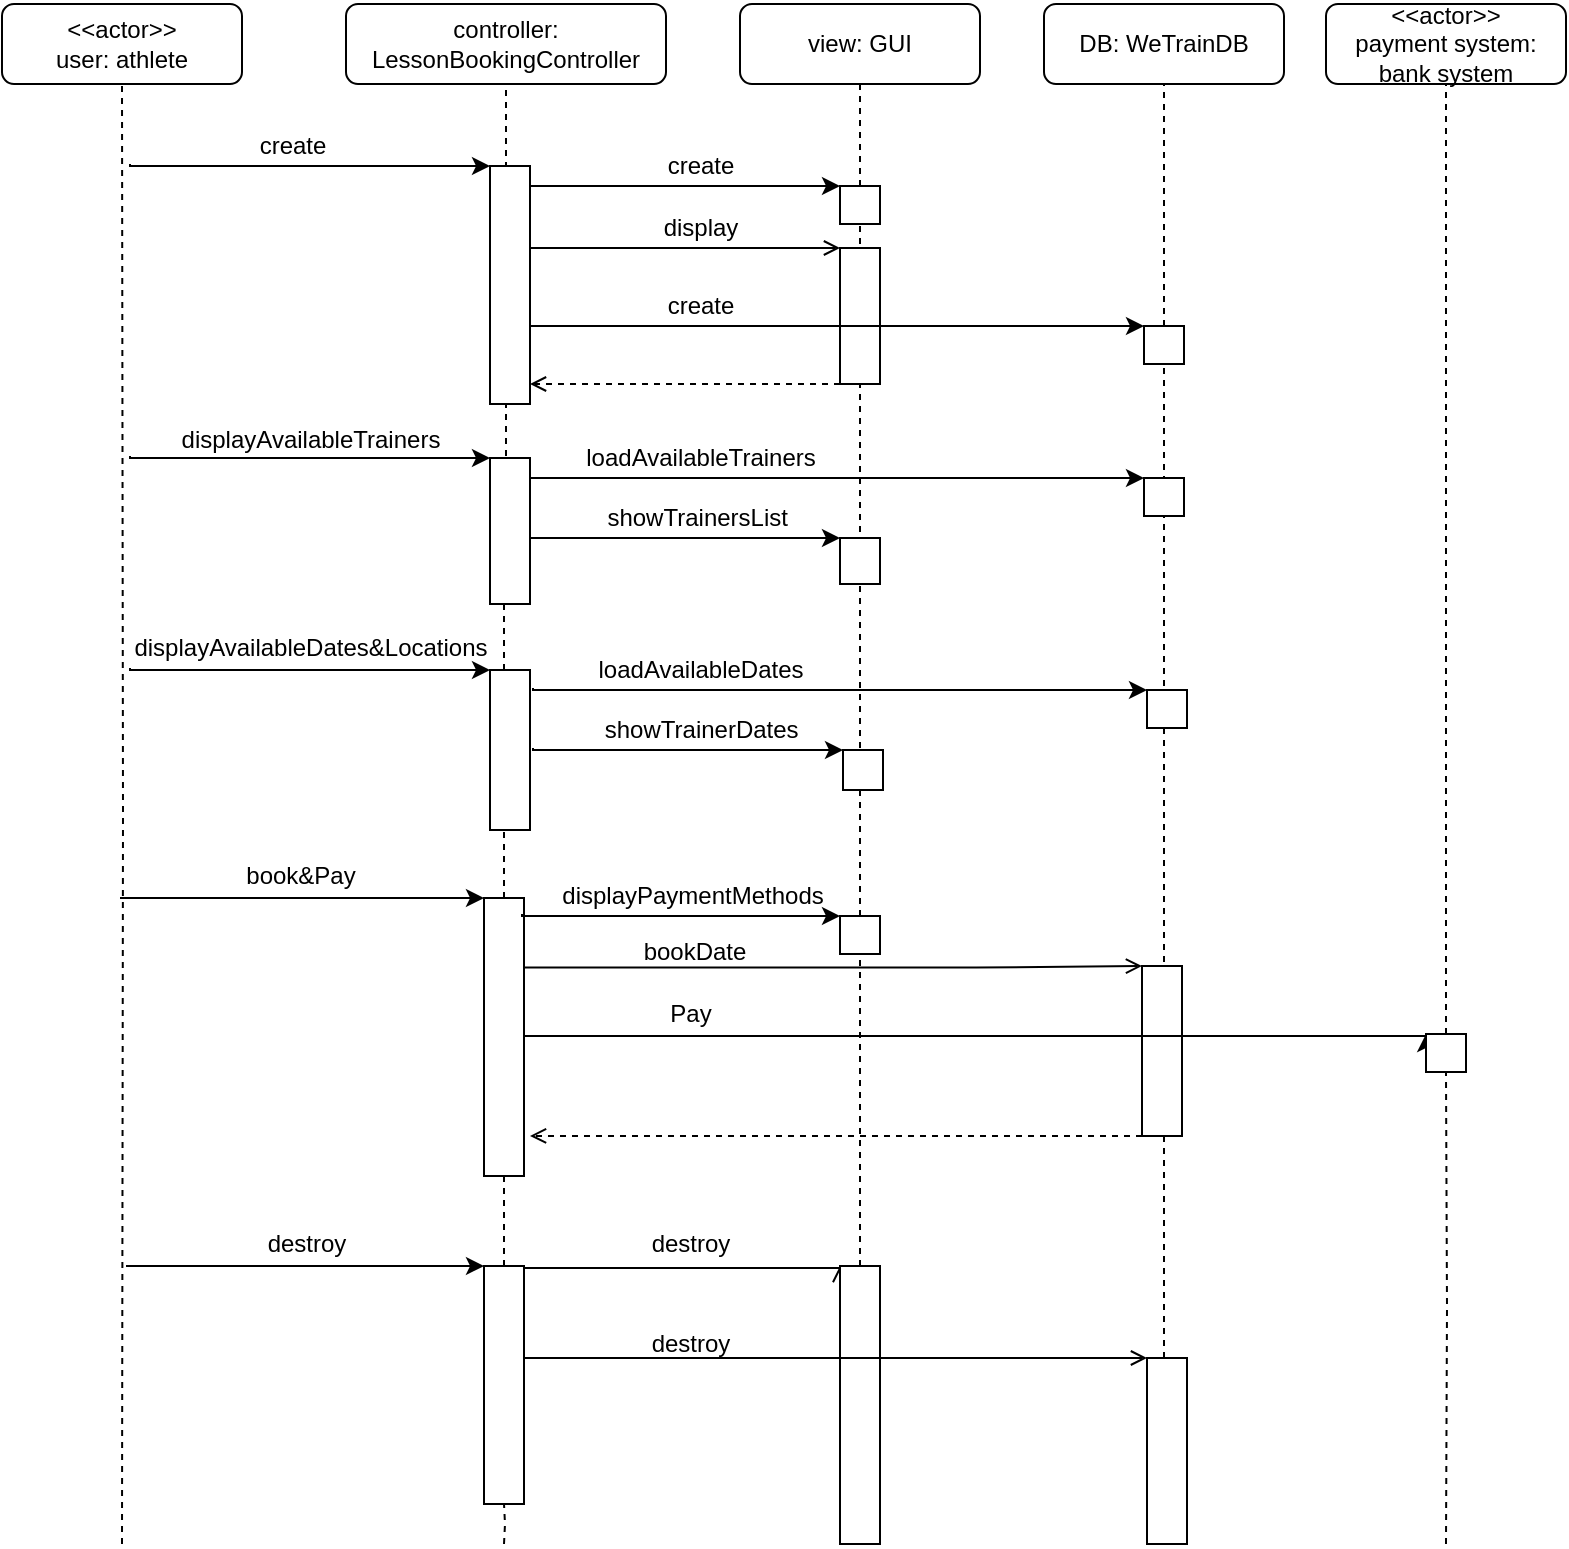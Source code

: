 <mxfile version="15.4.0" type="device"><diagram id="8933UfHzjAzKX4I9wWrO" name="Pagina-1"><mxGraphModel dx="1024" dy="584" grid="1" gridSize="10" guides="1" tooltips="1" connect="1" arrows="1" fold="1" page="1" pageScale="1" pageWidth="827" pageHeight="1169" math="0" shadow="0"><root><mxCell id="0"/><mxCell id="1" parent="0"/><mxCell id="4rA0GOmqrqxiuNnikl1O-2" value="&amp;lt;&amp;lt;actor&amp;gt;&amp;gt;&lt;br&gt;user: athlete" style="rounded=1;whiteSpace=wrap;html=1;" parent="1" vertex="1"><mxGeometry x="16" y="40" width="120" height="40" as="geometry"/></mxCell><mxCell id="4rA0GOmqrqxiuNnikl1O-3" value="controller: LessonBookingController" style="rounded=1;whiteSpace=wrap;html=1;" parent="1" vertex="1"><mxGeometry x="188" y="40" width="160" height="40" as="geometry"/></mxCell><mxCell id="4rA0GOmqrqxiuNnikl1O-4" value="&amp;lt;&amp;lt;actor&amp;gt;&amp;gt;&lt;br&gt;payment system: bank system" style="rounded=1;whiteSpace=wrap;html=1;" parent="1" vertex="1"><mxGeometry x="678" y="40" width="120" height="40" as="geometry"/></mxCell><mxCell id="4rA0GOmqrqxiuNnikl1O-5" value="view: GUI" style="rounded=1;whiteSpace=wrap;html=1;" parent="1" vertex="1"><mxGeometry x="385" y="40" width="120" height="40" as="geometry"/></mxCell><mxCell id="4rA0GOmqrqxiuNnikl1O-7" value="" style="endArrow=none;dashed=1;html=1;rounded=0;edgeStyle=orthogonalEdgeStyle;entryX=0.5;entryY=1;entryDx=0;entryDy=0;startArrow=none;" parent="1" target="4rA0GOmqrqxiuNnikl1O-2" edge="1"><mxGeometry width="50" height="50" relative="1" as="geometry"><mxPoint x="76" y="810" as="sourcePoint"/><mxPoint x="75.5" y="90" as="targetPoint"/><Array as="points"/></mxGeometry></mxCell><mxCell id="4rA0GOmqrqxiuNnikl1O-8" value="" style="endArrow=none;dashed=1;html=1;rounded=0;edgeStyle=orthogonalEdgeStyle;entryX=0.5;entryY=1;entryDx=0;entryDy=0;startArrow=none;" parent="1" source="NZ2KXml5l7nCxh469zII-40" target="4rA0GOmqrqxiuNnikl1O-3" edge="1"><mxGeometry width="50" height="50" relative="1" as="geometry"><mxPoint x="267.5" y="670" as="sourcePoint"/><mxPoint x="268" y="80" as="targetPoint"/><Array as="points"/></mxGeometry></mxCell><mxCell id="4rA0GOmqrqxiuNnikl1O-10" value="" style="endArrow=none;dashed=1;html=1;rounded=0;edgeStyle=orthogonalEdgeStyle;entryX=0.5;entryY=1;entryDx=0;entryDy=0;startArrow=none;" parent="1" source="NZ2KXml5l7nCxh469zII-8" target="4rA0GOmqrqxiuNnikl1O-5" edge="1"><mxGeometry width="50" height="50" relative="1" as="geometry"><mxPoint x="445" y="670" as="sourcePoint"/><mxPoint x="445.5" y="100" as="targetPoint"/><Array as="points"/></mxGeometry></mxCell><mxCell id="4rA0GOmqrqxiuNnikl1O-11" value="" style="endArrow=none;dashed=1;html=1;rounded=0;edgeStyle=orthogonalEdgeStyle;entryX=0.5;entryY=1;entryDx=0;entryDy=0;startArrow=none;" parent="1" source="NZ2KXml5l7nCxh469zII-54" target="4rA0GOmqrqxiuNnikl1O-4" edge="1"><mxGeometry width="50" height="50" relative="1" as="geometry"><mxPoint x="738" y="680" as="sourcePoint"/><mxPoint x="733.5" y="90" as="targetPoint"/><Array as="points"/></mxGeometry></mxCell><mxCell id="NZ2KXml5l7nCxh469zII-1" value="DB: WeTrainDB" style="rounded=1;whiteSpace=wrap;html=1;" parent="1" vertex="1"><mxGeometry x="537" y="40" width="120" height="40" as="geometry"/></mxCell><mxCell id="NZ2KXml5l7nCxh469zII-2" value="" style="endArrow=none;dashed=1;html=1;rounded=0;edgeStyle=orthogonalEdgeStyle;entryX=0.5;entryY=1;entryDx=0;entryDy=0;startArrow=none;" parent="1" source="NZ2KXml5l7nCxh469zII-15" target="NZ2KXml5l7nCxh469zII-1" edge="1"><mxGeometry width="50" height="50" relative="1" as="geometry"><mxPoint x="596.5" y="680" as="sourcePoint"/><mxPoint x="596.5" y="90" as="targetPoint"/><Array as="points"/></mxGeometry></mxCell><mxCell id="NZ2KXml5l7nCxh469zII-3" value="" style="endArrow=classic;html=1;rounded=0;edgeStyle=orthogonalEdgeStyle;entryX=0;entryY=0;entryDx=0;entryDy=0;" parent="1" target="NZ2KXml5l7nCxh469zII-4" edge="1"><mxGeometry width="50" height="50" relative="1" as="geometry"><mxPoint x="80" y="121" as="sourcePoint"/><mxPoint x="250" y="120" as="targetPoint"/><Array as="points"><mxPoint x="80" y="120"/><mxPoint x="80" y="121"/></Array></mxGeometry></mxCell><mxCell id="NZ2KXml5l7nCxh469zII-4" value="" style="rounded=0;whiteSpace=wrap;html=1;" parent="1" vertex="1"><mxGeometry x="260" y="121" width="20" height="119" as="geometry"/></mxCell><mxCell id="NZ2KXml5l7nCxh469zII-5" value="create" style="text;html=1;align=center;verticalAlign=middle;resizable=0;points=[];autosize=1;strokeColor=none;fillColor=none;" parent="1" vertex="1"><mxGeometry x="136" y="101" width="50" height="20" as="geometry"/></mxCell><mxCell id="NZ2KXml5l7nCxh469zII-6" value="" style="endArrow=classic;html=1;rounded=0;edgeStyle=orthogonalEdgeStyle;entryX=0;entryY=0;entryDx=0;entryDy=0;" parent="1" target="NZ2KXml5l7nCxh469zII-8" edge="1"><mxGeometry width="50" height="50" relative="1" as="geometry"><mxPoint x="280" y="130" as="sourcePoint"/><mxPoint x="430" y="131" as="targetPoint"/><Array as="points"><mxPoint x="280" y="131"/></Array></mxGeometry></mxCell><mxCell id="NZ2KXml5l7nCxh469zII-7" value="create" style="text;html=1;align=center;verticalAlign=middle;resizable=0;points=[];autosize=1;strokeColor=none;fillColor=none;" parent="1" vertex="1"><mxGeometry x="340" y="111" width="50" height="20" as="geometry"/></mxCell><mxCell id="NZ2KXml5l7nCxh469zII-8" value="" style="rounded=0;whiteSpace=wrap;html=1;" parent="1" vertex="1"><mxGeometry x="435" y="131" width="20" height="19" as="geometry"/></mxCell><mxCell id="NZ2KXml5l7nCxh469zII-9" value="" style="endArrow=none;dashed=1;html=1;rounded=0;edgeStyle=orthogonalEdgeStyle;entryX=0.5;entryY=1;entryDx=0;entryDy=0;startArrow=none;" parent="1" source="NZ2KXml5l7nCxh469zII-44" target="NZ2KXml5l7nCxh469zII-8" edge="1"><mxGeometry width="50" height="50" relative="1" as="geometry"><mxPoint x="445" y="670" as="sourcePoint"/><mxPoint x="445" y="80" as="targetPoint"/><Array as="points"/></mxGeometry></mxCell><mxCell id="NZ2KXml5l7nCxh469zII-10" value="" style="endArrow=open;html=1;rounded=0;edgeStyle=orthogonalEdgeStyle;entryX=0;entryY=0;entryDx=0;entryDy=0;endFill=0;" parent="1" target="NZ2KXml5l7nCxh469zII-12" edge="1"><mxGeometry width="50" height="50" relative="1" as="geometry"><mxPoint x="280" y="161" as="sourcePoint"/><mxPoint x="430" y="162" as="targetPoint"/><Array as="points"><mxPoint x="280" y="162"/></Array></mxGeometry></mxCell><mxCell id="NZ2KXml5l7nCxh469zII-11" value="display" style="text;html=1;align=center;verticalAlign=middle;resizable=0;points=[];autosize=1;strokeColor=none;fillColor=none;" parent="1" vertex="1"><mxGeometry x="340" y="142" width="50" height="20" as="geometry"/></mxCell><mxCell id="NZ2KXml5l7nCxh469zII-36" style="edgeStyle=orthogonalEdgeStyle;rounded=0;orthogonalLoop=1;jettySize=auto;html=1;exitX=0;exitY=1;exitDx=0;exitDy=0;endArrow=open;endFill=0;dashed=1;" parent="1" source="NZ2KXml5l7nCxh469zII-12" edge="1"><mxGeometry relative="1" as="geometry"><mxPoint x="280" y="230" as="targetPoint"/><Array as="points"><mxPoint x="360" y="230"/><mxPoint x="360" y="230"/></Array></mxGeometry></mxCell><mxCell id="NZ2KXml5l7nCxh469zII-12" value="" style="rounded=0;whiteSpace=wrap;html=1;" parent="1" vertex="1"><mxGeometry x="435" y="162" width="20" height="68" as="geometry"/></mxCell><mxCell id="NZ2KXml5l7nCxh469zII-13" value="" style="endArrow=classic;html=1;rounded=0;edgeStyle=orthogonalEdgeStyle;entryX=0;entryY=0;entryDx=0;entryDy=0;" parent="1" target="NZ2KXml5l7nCxh469zII-15" edge="1"><mxGeometry width="50" height="50" relative="1" as="geometry"><mxPoint x="280" y="200" as="sourcePoint"/><mxPoint x="580" y="201" as="targetPoint"/><Array as="points"><mxPoint x="280" y="201"/></Array></mxGeometry></mxCell><mxCell id="NZ2KXml5l7nCxh469zII-14" value="create" style="text;html=1;align=center;verticalAlign=middle;resizable=0;points=[];autosize=1;strokeColor=none;fillColor=none;" parent="1" vertex="1"><mxGeometry x="340" y="181" width="50" height="20" as="geometry"/></mxCell><mxCell id="NZ2KXml5l7nCxh469zII-15" value="" style="rounded=0;whiteSpace=wrap;html=1;" parent="1" vertex="1"><mxGeometry x="587" y="201" width="20" height="19" as="geometry"/></mxCell><mxCell id="NZ2KXml5l7nCxh469zII-16" value="" style="endArrow=none;dashed=1;html=1;rounded=0;edgeStyle=orthogonalEdgeStyle;entryX=0.5;entryY=1;entryDx=0;entryDy=0;startArrow=none;" parent="1" source="NZ2KXml5l7nCxh469zII-68" target="NZ2KXml5l7nCxh469zII-15" edge="1"><mxGeometry width="50" height="50" relative="1" as="geometry"><mxPoint x="597" y="800" as="sourcePoint"/><mxPoint x="597" y="80" as="targetPoint"/><Array as="points"><mxPoint x="597" y="480"/><mxPoint x="597" y="480"/></Array></mxGeometry></mxCell><mxCell id="NZ2KXml5l7nCxh469zII-17" value="" style="endArrow=classic;html=1;rounded=0;edgeStyle=orthogonalEdgeStyle;entryX=0;entryY=0;entryDx=0;entryDy=0;" parent="1" edge="1"><mxGeometry width="50" height="50" relative="1" as="geometry"><mxPoint x="80" y="267" as="sourcePoint"/><mxPoint x="260" y="267" as="targetPoint"/><Array as="points"><mxPoint x="80" y="266"/><mxPoint x="80" y="267"/></Array></mxGeometry></mxCell><mxCell id="NZ2KXml5l7nCxh469zII-18" value="displayAvailableTrainers" style="text;html=1;align=center;verticalAlign=middle;resizable=0;points=[];autosize=1;strokeColor=none;fillColor=none;" parent="1" vertex="1"><mxGeometry x="95" y="248" width="150" height="20" as="geometry"/></mxCell><mxCell id="NZ2KXml5l7nCxh469zII-19" value="" style="rounded=0;whiteSpace=wrap;html=1;" parent="1" vertex="1"><mxGeometry x="260" y="267" width="20" height="73" as="geometry"/></mxCell><mxCell id="NZ2KXml5l7nCxh469zII-20" value="" style="endArrow=classic;html=1;rounded=0;edgeStyle=orthogonalEdgeStyle;entryX=0;entryY=0;entryDx=0;entryDy=0;" parent="1" target="NZ2KXml5l7nCxh469zII-22" edge="1"><mxGeometry width="50" height="50" relative="1" as="geometry"><mxPoint x="280" y="276" as="sourcePoint"/><mxPoint x="580" y="277" as="targetPoint"/><Array as="points"><mxPoint x="280" y="277"/></Array></mxGeometry></mxCell><mxCell id="NZ2KXml5l7nCxh469zII-21" value="loadAvailableTrainers" style="text;html=1;align=center;verticalAlign=middle;resizable=0;points=[];autosize=1;strokeColor=none;fillColor=none;" parent="1" vertex="1"><mxGeometry x="300" y="257" width="130" height="20" as="geometry"/></mxCell><mxCell id="NZ2KXml5l7nCxh469zII-22" value="" style="rounded=0;whiteSpace=wrap;html=1;" parent="1" vertex="1"><mxGeometry x="587" y="277" width="20" height="19" as="geometry"/></mxCell><mxCell id="NZ2KXml5l7nCxh469zII-23" value="" style="endArrow=classic;html=1;rounded=0;edgeStyle=orthogonalEdgeStyle;entryX=0;entryY=0;entryDx=0;entryDy=0;endFill=1;" parent="1" target="NZ2KXml5l7nCxh469zII-25" edge="1"><mxGeometry width="50" height="50" relative="1" as="geometry"><mxPoint x="280" y="306" as="sourcePoint"/><mxPoint x="430" y="307" as="targetPoint"/><Array as="points"><mxPoint x="280" y="307"/></Array></mxGeometry></mxCell><mxCell id="NZ2KXml5l7nCxh469zII-24" value="showTrainersList&amp;nbsp;" style="text;html=1;align=center;verticalAlign=middle;resizable=0;points=[];autosize=1;strokeColor=none;fillColor=none;" parent="1" vertex="1"><mxGeometry x="310" y="287" width="110" height="20" as="geometry"/></mxCell><mxCell id="NZ2KXml5l7nCxh469zII-25" value="" style="rounded=0;whiteSpace=wrap;html=1;" parent="1" vertex="1"><mxGeometry x="435" y="307" width="20" height="23" as="geometry"/></mxCell><mxCell id="NZ2KXml5l7nCxh469zII-26" value="" style="endArrow=classic;html=1;rounded=0;edgeStyle=orthogonalEdgeStyle;entryX=0;entryY=0;entryDx=0;entryDy=0;" parent="1" target="NZ2KXml5l7nCxh469zII-28" edge="1"><mxGeometry width="50" height="50" relative="1" as="geometry"><mxPoint x="80" y="373" as="sourcePoint"/><mxPoint x="260" y="373" as="targetPoint"/><Array as="points"><mxPoint x="80" y="372"/><mxPoint x="80" y="373"/></Array></mxGeometry></mxCell><mxCell id="NZ2KXml5l7nCxh469zII-27" value="displayAvailableDates&amp;amp;Locations" style="text;html=1;align=center;verticalAlign=middle;resizable=0;points=[];autosize=1;strokeColor=none;fillColor=none;" parent="1" vertex="1"><mxGeometry x="75" y="352" width="190" height="20" as="geometry"/></mxCell><mxCell id="NZ2KXml5l7nCxh469zII-28" value="" style="rounded=0;whiteSpace=wrap;html=1;" parent="1" vertex="1"><mxGeometry x="260" y="373" width="20" height="80" as="geometry"/></mxCell><mxCell id="NZ2KXml5l7nCxh469zII-29" value="" style="endArrow=classic;html=1;rounded=0;edgeStyle=orthogonalEdgeStyle;entryX=0;entryY=0;entryDx=0;entryDy=0;" parent="1" target="NZ2KXml5l7nCxh469zII-31" edge="1"><mxGeometry width="50" height="50" relative="1" as="geometry"><mxPoint x="281.5" y="382" as="sourcePoint"/><mxPoint x="581.5" y="383" as="targetPoint"/><Array as="points"><mxPoint x="281.5" y="383"/></Array></mxGeometry></mxCell><mxCell id="NZ2KXml5l7nCxh469zII-30" value="loadAvailableDates" style="text;html=1;align=center;verticalAlign=middle;resizable=0;points=[];autosize=1;strokeColor=none;fillColor=none;" parent="1" vertex="1"><mxGeometry x="305" y="363" width="120" height="20" as="geometry"/></mxCell><mxCell id="NZ2KXml5l7nCxh469zII-31" value="" style="rounded=0;whiteSpace=wrap;html=1;" parent="1" vertex="1"><mxGeometry x="588.5" y="383" width="20" height="19" as="geometry"/></mxCell><mxCell id="NZ2KXml5l7nCxh469zII-32" value="" style="endArrow=classic;html=1;rounded=0;edgeStyle=orthogonalEdgeStyle;entryX=0;entryY=0;entryDx=0;entryDy=0;endFill=1;" parent="1" target="NZ2KXml5l7nCxh469zII-34" edge="1"><mxGeometry width="50" height="50" relative="1" as="geometry"><mxPoint x="281.5" y="412" as="sourcePoint"/><mxPoint x="431.5" y="413" as="targetPoint"/><Array as="points"><mxPoint x="281.5" y="413"/></Array></mxGeometry></mxCell><mxCell id="NZ2KXml5l7nCxh469zII-33" value="showTrainerDates&amp;nbsp;" style="text;html=1;align=center;verticalAlign=middle;resizable=0;points=[];autosize=1;strokeColor=none;fillColor=none;" parent="1" vertex="1"><mxGeometry x="306.5" y="393" width="120" height="20" as="geometry"/></mxCell><mxCell id="NZ2KXml5l7nCxh469zII-34" value="" style="rounded=0;whiteSpace=wrap;html=1;" parent="1" vertex="1"><mxGeometry x="436.5" y="413" width="20" height="20" as="geometry"/></mxCell><mxCell id="NZ2KXml5l7nCxh469zII-38" value="" style="endArrow=classic;html=1;rounded=0;edgeStyle=orthogonalEdgeStyle;entryX=0;entryY=0;entryDx=0;entryDy=0;" parent="1" target="NZ2KXml5l7nCxh469zII-40" edge="1"><mxGeometry width="50" height="50" relative="1" as="geometry"><mxPoint x="75" y="487" as="sourcePoint"/><mxPoint x="255" y="487" as="targetPoint"/><Array as="points"><mxPoint x="240" y="487"/><mxPoint x="240" y="487"/></Array></mxGeometry></mxCell><mxCell id="NZ2KXml5l7nCxh469zII-39" value="book&amp;amp;Pay" style="text;html=1;align=center;verticalAlign=middle;resizable=0;points=[];autosize=1;strokeColor=none;fillColor=none;" parent="1" vertex="1"><mxGeometry x="130" y="466" width="70" height="20" as="geometry"/></mxCell><mxCell id="NZ2KXml5l7nCxh469zII-46" style="edgeStyle=orthogonalEdgeStyle;rounded=0;orthogonalLoop=1;jettySize=auto;html=1;exitX=1;exitY=0.25;exitDx=0;exitDy=0;endArrow=open;endFill=0;entryX=0;entryY=0;entryDx=0;entryDy=0;" parent="1" source="NZ2KXml5l7nCxh469zII-40" target="NZ2KXml5l7nCxh469zII-47" edge="1"><mxGeometry relative="1" as="geometry"><mxPoint x="730" y="522" as="targetPoint"/><Array as="points"><mxPoint x="503" y="522"/></Array></mxGeometry></mxCell><mxCell id="NZ2KXml5l7nCxh469zII-40" value="" style="rounded=0;whiteSpace=wrap;html=1;" parent="1" vertex="1"><mxGeometry x="257" y="487" width="20" height="139" as="geometry"/></mxCell><mxCell id="NZ2KXml5l7nCxh469zII-41" value="" style="endArrow=none;dashed=1;html=1;rounded=0;edgeStyle=orthogonalEdgeStyle;entryX=0.5;entryY=1;entryDx=0;entryDy=0;startArrow=none;" parent="1" source="NZ2KXml5l7nCxh469zII-61" target="NZ2KXml5l7nCxh469zII-40" edge="1"><mxGeometry width="50" height="50" relative="1" as="geometry"><mxPoint x="267" y="800" as="sourcePoint"/><mxPoint x="268" y="80" as="targetPoint"/><Array as="points"/></mxGeometry></mxCell><mxCell id="NZ2KXml5l7nCxh469zII-42" value="" style="endArrow=classic;html=1;rounded=0;edgeStyle=orthogonalEdgeStyle;entryX=0;entryY=0;entryDx=0;entryDy=0;" parent="1" target="NZ2KXml5l7nCxh469zII-44" edge="1"><mxGeometry width="50" height="50" relative="1" as="geometry"><mxPoint x="276" y="495" as="sourcePoint"/><mxPoint x="431" y="496" as="targetPoint"/><Array as="points"><mxPoint x="276" y="496"/></Array></mxGeometry></mxCell><mxCell id="NZ2KXml5l7nCxh469zII-43" value="displayPaymentMethods" style="text;html=1;align=center;verticalAlign=middle;resizable=0;points=[];autosize=1;strokeColor=none;fillColor=none;" parent="1" vertex="1"><mxGeometry x="286" y="476" width="150" height="20" as="geometry"/></mxCell><mxCell id="NZ2KXml5l7nCxh469zII-44" value="" style="rounded=0;whiteSpace=wrap;html=1;" parent="1" vertex="1"><mxGeometry x="435" y="496" width="20" height="19" as="geometry"/></mxCell><mxCell id="NZ2KXml5l7nCxh469zII-45" value="" style="endArrow=none;dashed=1;html=1;rounded=0;edgeStyle=orthogonalEdgeStyle;entryX=0.5;entryY=1;entryDx=0;entryDy=0;startArrow=none;" parent="1" source="NZ2KXml5l7nCxh469zII-64" target="NZ2KXml5l7nCxh469zII-44" edge="1"><mxGeometry width="50" height="50" relative="1" as="geometry"><mxPoint x="445" y="800" as="sourcePoint"/><mxPoint x="445" y="150" as="targetPoint"/><Array as="points"/></mxGeometry></mxCell><mxCell id="NZ2KXml5l7nCxh469zII-47" value="" style="rounded=0;whiteSpace=wrap;html=1;" parent="1" vertex="1"><mxGeometry x="586" y="521" width="20" height="85" as="geometry"/></mxCell><mxCell id="NZ2KXml5l7nCxh469zII-50" value="bookDate" style="text;html=1;align=center;verticalAlign=middle;resizable=0;points=[];autosize=1;strokeColor=none;fillColor=none;" parent="1" vertex="1"><mxGeometry x="327" y="504" width="70" height="20" as="geometry"/></mxCell><mxCell id="NZ2KXml5l7nCxh469zII-53" value="" style="endArrow=classic;html=1;rounded=0;edgeStyle=orthogonalEdgeStyle;entryX=0;entryY=0;entryDx=0;entryDy=0;" parent="1" target="NZ2KXml5l7nCxh469zII-54" edge="1"><mxGeometry width="50" height="50" relative="1" as="geometry"><mxPoint x="277" y="556" as="sourcePoint"/><mxPoint x="720" y="557" as="targetPoint"/><Array as="points"><mxPoint x="728" y="556"/></Array></mxGeometry></mxCell><mxCell id="NZ2KXml5l7nCxh469zII-54" value="" style="rounded=0;whiteSpace=wrap;html=1;" parent="1" vertex="1"><mxGeometry x="728" y="555" width="20" height="19" as="geometry"/></mxCell><mxCell id="NZ2KXml5l7nCxh469zII-55" value="" style="endArrow=none;dashed=1;html=1;rounded=0;edgeStyle=orthogonalEdgeStyle;entryX=0.5;entryY=1;entryDx=0;entryDy=0;startArrow=none;" parent="1" target="NZ2KXml5l7nCxh469zII-54" edge="1"><mxGeometry width="50" height="50" relative="1" as="geometry"><mxPoint x="738" y="810" as="sourcePoint"/><mxPoint x="738" y="80" as="targetPoint"/><Array as="points"/></mxGeometry></mxCell><mxCell id="NZ2KXml5l7nCxh469zII-57" value="Pay" style="text;html=1;align=center;verticalAlign=middle;resizable=0;points=[];autosize=1;strokeColor=none;fillColor=none;" parent="1" vertex="1"><mxGeometry x="340" y="535" width="40" height="20" as="geometry"/></mxCell><mxCell id="NZ2KXml5l7nCxh469zII-58" style="edgeStyle=orthogonalEdgeStyle;rounded=0;orthogonalLoop=1;jettySize=auto;html=1;exitX=0;exitY=1;exitDx=0;exitDy=0;endArrow=open;endFill=0;dashed=1;entryX=1.15;entryY=0.856;entryDx=0;entryDy=0;entryPerimeter=0;" parent="1" source="NZ2KXml5l7nCxh469zII-47" target="NZ2KXml5l7nCxh469zII-40" edge="1"><mxGeometry relative="1" as="geometry"><mxPoint x="430" y="606" as="targetPoint"/><mxPoint x="585" y="606" as="sourcePoint"/><Array as="points"><mxPoint x="530" y="606"/><mxPoint x="530" y="606"/></Array></mxGeometry></mxCell><mxCell id="NZ2KXml5l7nCxh469zII-59" value="" style="endArrow=classic;html=1;rounded=0;edgeStyle=orthogonalEdgeStyle;entryX=0;entryY=0;entryDx=0;entryDy=0;" parent="1" target="NZ2KXml5l7nCxh469zII-61" edge="1"><mxGeometry width="50" height="50" relative="1" as="geometry"><mxPoint x="78" y="671" as="sourcePoint"/><mxPoint x="260" y="671" as="targetPoint"/><Array as="points"><mxPoint x="243" y="671"/></Array></mxGeometry></mxCell><mxCell id="NZ2KXml5l7nCxh469zII-60" value="destroy" style="text;html=1;align=center;verticalAlign=middle;resizable=0;points=[];autosize=1;strokeColor=none;fillColor=none;" parent="1" vertex="1"><mxGeometry x="143" y="650" width="50" height="20" as="geometry"/></mxCell><mxCell id="NZ2KXml5l7nCxh469zII-61" value="" style="rounded=0;whiteSpace=wrap;html=1;" parent="1" vertex="1"><mxGeometry x="257" y="671" width="20" height="119" as="geometry"/></mxCell><mxCell id="NZ2KXml5l7nCxh469zII-62" value="" style="endArrow=none;dashed=1;html=1;rounded=0;edgeStyle=orthogonalEdgeStyle;entryX=0.5;entryY=1;entryDx=0;entryDy=0;" parent="1" target="NZ2KXml5l7nCxh469zII-61" edge="1"><mxGeometry width="50" height="50" relative="1" as="geometry"><mxPoint x="267" y="810" as="sourcePoint"/><mxPoint x="267" y="610" as="targetPoint"/><Array as="points"/></mxGeometry></mxCell><mxCell id="NZ2KXml5l7nCxh469zII-63" value="" style="endArrow=open;html=1;rounded=0;edgeStyle=orthogonalEdgeStyle;entryX=0;entryY=0;entryDx=0;entryDy=0;endFill=0;" parent="1" target="NZ2KXml5l7nCxh469zII-64" edge="1"><mxGeometry width="50" height="50" relative="1" as="geometry"><mxPoint x="277" y="671" as="sourcePoint"/><mxPoint x="432" y="672" as="targetPoint"/><Array as="points"><mxPoint x="277" y="672"/><mxPoint x="435" y="672"/></Array></mxGeometry></mxCell><mxCell id="NZ2KXml5l7nCxh469zII-64" value="" style="rounded=0;whiteSpace=wrap;html=1;" parent="1" vertex="1"><mxGeometry x="435" y="671" width="20" height="139" as="geometry"/></mxCell><mxCell id="NZ2KXml5l7nCxh469zII-66" value="destroy" style="text;html=1;align=center;verticalAlign=middle;resizable=0;points=[];autosize=1;strokeColor=none;fillColor=none;" parent="1" vertex="1"><mxGeometry x="335" y="650" width="50" height="20" as="geometry"/></mxCell><mxCell id="NZ2KXml5l7nCxh469zII-67" value="" style="endArrow=open;html=1;rounded=0;edgeStyle=orthogonalEdgeStyle;entryX=0;entryY=0;entryDx=0;entryDy=0;endFill=0;" parent="1" target="NZ2KXml5l7nCxh469zII-68" edge="1"><mxGeometry width="50" height="50" relative="1" as="geometry"><mxPoint x="277" y="716" as="sourcePoint"/><mxPoint x="432" y="717" as="targetPoint"/><Array as="points"><mxPoint x="277" y="717"/><mxPoint x="435" y="717"/></Array></mxGeometry></mxCell><mxCell id="NZ2KXml5l7nCxh469zII-69" value="destroy" style="text;html=1;align=center;verticalAlign=middle;resizable=0;points=[];autosize=1;strokeColor=none;fillColor=none;" parent="1" vertex="1"><mxGeometry x="335" y="700" width="50" height="20" as="geometry"/></mxCell><mxCell id="NZ2KXml5l7nCxh469zII-68" value="" style="rounded=0;whiteSpace=wrap;html=1;" parent="1" vertex="1"><mxGeometry x="588.5" y="717" width="20" height="93" as="geometry"/></mxCell></root></mxGraphModel></diagram></mxfile>